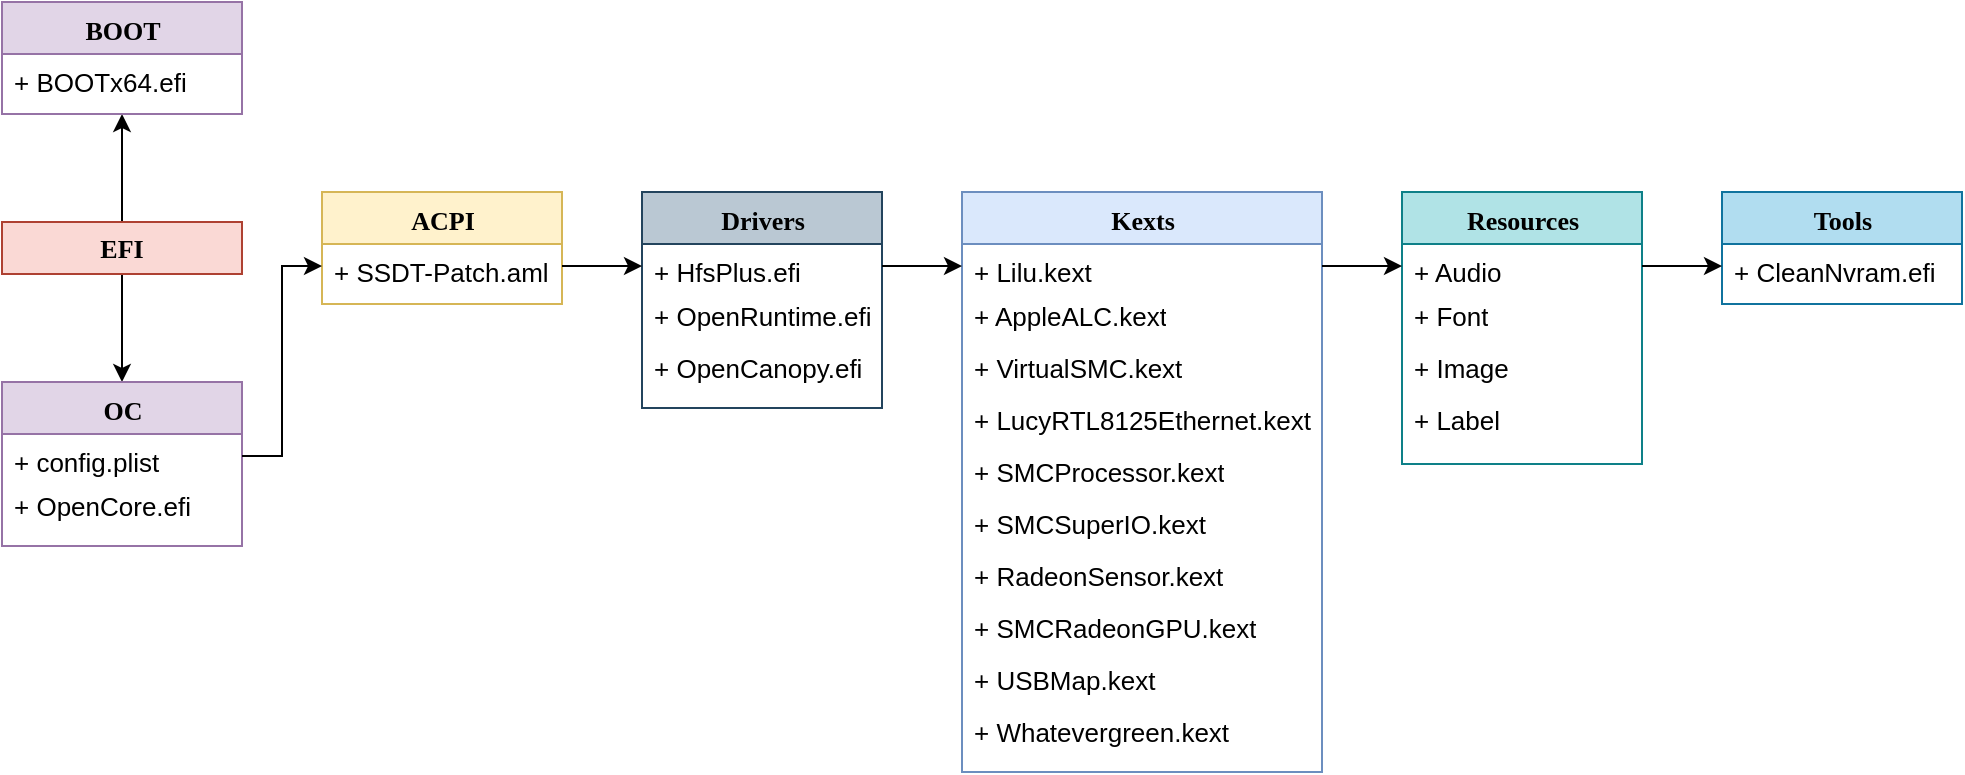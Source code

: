 <mxfile version="20.5.1" type="github">
  <diagram name="Page-1" id="9f46799a-70d6-7492-0946-bef42562c5a5">
    <mxGraphModel dx="1673" dy="879" grid="1" gridSize="10" guides="1" tooltips="1" connect="1" arrows="1" fold="1" page="1" pageScale="1" pageWidth="1100" pageHeight="850" background="none" math="0" shadow="0">
      <root>
        <mxCell id="0" />
        <mxCell id="1" parent="0" />
        <mxCell id="ako7mKqaWkMYn8Wf8Trb-88" style="edgeStyle=orthogonalEdgeStyle;rounded=0;orthogonalLoop=1;jettySize=auto;html=1;exitX=0.5;exitY=1;exitDx=0;exitDy=0;entryX=0.5;entryY=0;entryDx=0;entryDy=0;fontSize=13;" edge="1" parent="1" source="ako7mKqaWkMYn8Wf8Trb-12" target="ako7mKqaWkMYn8Wf8Trb-25">
          <mxGeometry relative="1" as="geometry" />
        </mxCell>
        <mxCell id="ako7mKqaWkMYn8Wf8Trb-92" style="edgeStyle=orthogonalEdgeStyle;rounded=0;orthogonalLoop=1;jettySize=auto;html=1;exitX=0.5;exitY=0;exitDx=0;exitDy=0;entryX=0.5;entryY=1;entryDx=0;entryDy=0;fontSize=13;" edge="1" parent="1" source="ako7mKqaWkMYn8Wf8Trb-12" target="ako7mKqaWkMYn8Wf8Trb-90">
          <mxGeometry relative="1" as="geometry" />
        </mxCell>
        <mxCell id="ako7mKqaWkMYn8Wf8Trb-12" value="&lt;span style=&quot;font-family: Verdana; font-weight: 700; font-size: 13px;&quot;&gt;EFI&lt;/span&gt;" style="rounded=0;whiteSpace=wrap;html=1;fillColor=#fad9d5;strokeColor=#ae4132;fontSize=13;" vertex="1" parent="1">
          <mxGeometry x="60" y="320" width="120" height="26" as="geometry" />
        </mxCell>
        <mxCell id="ako7mKqaWkMYn8Wf8Trb-13" value="ACPI" style="swimlane;html=1;fontStyle=1;align=center;verticalAlign=top;childLayout=stackLayout;horizontal=1;startSize=26;horizontalStack=0;resizeParent=1;resizeLast=0;collapsible=1;marginBottom=0;swimlaneFillColor=#ffffff;rounded=0;shadow=0;comic=0;labelBackgroundColor=none;strokeWidth=1;fillColor=#fff2cc;fontFamily=Verdana;fontSize=13;strokeColor=#d6b656;" vertex="1" parent="1">
          <mxGeometry x="220" y="305" width="120" height="56" as="geometry" />
        </mxCell>
        <mxCell id="ako7mKqaWkMYn8Wf8Trb-14" value="+ SSDT-Patch.aml" style="text;html=1;strokeColor=none;fillColor=none;align=left;verticalAlign=top;spacingLeft=4;spacingRight=4;whiteSpace=wrap;overflow=hidden;rotatable=0;points=[[0,0.5],[1,0.5]];portConstraint=eastwest;fontSize=13;" vertex="1" parent="ako7mKqaWkMYn8Wf8Trb-13">
          <mxGeometry y="26" width="120" height="22" as="geometry" />
        </mxCell>
        <mxCell id="ako7mKqaWkMYn8Wf8Trb-25" value="OC" style="swimlane;html=1;fontStyle=1;align=center;verticalAlign=top;childLayout=stackLayout;horizontal=1;startSize=26;horizontalStack=0;resizeParent=1;resizeLast=0;collapsible=1;marginBottom=0;swimlaneFillColor=#ffffff;rounded=0;shadow=0;comic=0;labelBackgroundColor=none;strokeWidth=1;fillColor=#e1d5e7;fontFamily=Verdana;fontSize=13;strokeColor=#9673a6;" vertex="1" parent="1">
          <mxGeometry x="60" y="400" width="120" height="82" as="geometry" />
        </mxCell>
        <mxCell id="ako7mKqaWkMYn8Wf8Trb-26" value="+ config.plist" style="text;html=1;strokeColor=none;fillColor=none;align=left;verticalAlign=top;spacingLeft=4;spacingRight=4;whiteSpace=wrap;overflow=hidden;rotatable=0;points=[[0,0.5],[1,0.5]];portConstraint=eastwest;fontSize=13;" vertex="1" parent="ako7mKqaWkMYn8Wf8Trb-25">
          <mxGeometry y="26" width="120" height="22" as="geometry" />
        </mxCell>
        <mxCell id="ako7mKqaWkMYn8Wf8Trb-27" value="+ OpenCore.efi" style="text;html=1;strokeColor=none;fillColor=none;align=left;verticalAlign=top;spacingLeft=4;spacingRight=4;whiteSpace=wrap;overflow=hidden;rotatable=0;points=[[0,0.5],[1,0.5]];portConstraint=eastwest;fontSize=13;" vertex="1" parent="ako7mKqaWkMYn8Wf8Trb-25">
          <mxGeometry y="48" width="120" height="26" as="geometry" />
        </mxCell>
        <mxCell id="ako7mKqaWkMYn8Wf8Trb-34" value="Drivers" style="swimlane;html=1;fontStyle=1;align=center;verticalAlign=top;childLayout=stackLayout;horizontal=1;startSize=26;horizontalStack=0;resizeParent=1;resizeLast=0;collapsible=1;marginBottom=0;swimlaneFillColor=#ffffff;rounded=0;shadow=0;comic=0;labelBackgroundColor=none;strokeWidth=1;fillColor=#bac8d3;fontFamily=Verdana;fontSize=13;strokeColor=#23445d;" vertex="1" parent="1">
          <mxGeometry x="380" y="305" width="120" height="108" as="geometry" />
        </mxCell>
        <mxCell id="ako7mKqaWkMYn8Wf8Trb-35" value="+ HfsPlus.efi" style="text;html=1;strokeColor=none;fillColor=none;align=left;verticalAlign=top;spacingLeft=4;spacingRight=4;whiteSpace=wrap;overflow=hidden;rotatable=0;points=[[0,0.5],[1,0.5]];portConstraint=eastwest;fontSize=13;" vertex="1" parent="ako7mKqaWkMYn8Wf8Trb-34">
          <mxGeometry y="26" width="120" height="22" as="geometry" />
        </mxCell>
        <mxCell id="ako7mKqaWkMYn8Wf8Trb-36" value="+ OpenRuntime.efi" style="text;html=1;strokeColor=none;fillColor=none;align=left;verticalAlign=top;spacingLeft=4;spacingRight=4;whiteSpace=wrap;overflow=hidden;rotatable=0;points=[[0,0.5],[1,0.5]];portConstraint=eastwest;fontSize=13;" vertex="1" parent="ako7mKqaWkMYn8Wf8Trb-34">
          <mxGeometry y="48" width="120" height="26" as="geometry" />
        </mxCell>
        <mxCell id="ako7mKqaWkMYn8Wf8Trb-37" value="+ OpenCanopy.efi" style="text;html=1;strokeColor=none;fillColor=none;align=left;verticalAlign=top;spacingLeft=4;spacingRight=4;whiteSpace=wrap;overflow=hidden;rotatable=0;points=[[0,0.5],[1,0.5]];portConstraint=eastwest;fontSize=13;" vertex="1" parent="ako7mKqaWkMYn8Wf8Trb-34">
          <mxGeometry y="74" width="120" height="26" as="geometry" />
        </mxCell>
        <mxCell id="ako7mKqaWkMYn8Wf8Trb-44" style="edgeStyle=orthogonalEdgeStyle;rounded=0;orthogonalLoop=1;jettySize=auto;html=1;exitX=1;exitY=0.5;exitDx=0;exitDy=0;entryX=0;entryY=0.5;entryDx=0;entryDy=0;fontSize=13;" edge="1" parent="1" source="ako7mKqaWkMYn8Wf8Trb-26" target="ako7mKqaWkMYn8Wf8Trb-14">
          <mxGeometry relative="1" as="geometry" />
        </mxCell>
        <mxCell id="ako7mKqaWkMYn8Wf8Trb-45" style="edgeStyle=orthogonalEdgeStyle;rounded=0;orthogonalLoop=1;jettySize=auto;html=1;exitX=1;exitY=0.5;exitDx=0;exitDy=0;entryX=0;entryY=0.5;entryDx=0;entryDy=0;fontSize=13;" edge="1" parent="1" source="ako7mKqaWkMYn8Wf8Trb-14" target="ako7mKqaWkMYn8Wf8Trb-35">
          <mxGeometry relative="1" as="geometry" />
        </mxCell>
        <mxCell id="ako7mKqaWkMYn8Wf8Trb-46" value="Kexts" style="swimlane;html=1;fontStyle=1;align=center;verticalAlign=top;childLayout=stackLayout;horizontal=1;startSize=26;horizontalStack=0;resizeParent=1;resizeLast=0;collapsible=1;marginBottom=0;swimlaneFillColor=#ffffff;rounded=0;shadow=0;comic=0;labelBackgroundColor=none;strokeWidth=1;fillColor=#dae8fc;fontFamily=Verdana;fontSize=13;strokeColor=#6c8ebf;" vertex="1" parent="1">
          <mxGeometry x="540" y="305" width="180" height="290" as="geometry" />
        </mxCell>
        <mxCell id="ako7mKqaWkMYn8Wf8Trb-47" value="+ Lilu.kext" style="text;html=1;strokeColor=none;fillColor=none;align=left;verticalAlign=top;spacingLeft=4;spacingRight=4;whiteSpace=wrap;overflow=hidden;rotatable=0;points=[[0,0.5],[1,0.5]];portConstraint=eastwest;fontSize=13;" vertex="1" parent="ako7mKqaWkMYn8Wf8Trb-46">
          <mxGeometry y="26" width="180" height="22" as="geometry" />
        </mxCell>
        <mxCell id="ako7mKqaWkMYn8Wf8Trb-48" value="+ AppleALC.kext" style="text;html=1;strokeColor=none;fillColor=none;align=left;verticalAlign=top;spacingLeft=4;spacingRight=4;whiteSpace=wrap;overflow=hidden;rotatable=0;points=[[0,0.5],[1,0.5]];portConstraint=eastwest;fontSize=13;" vertex="1" parent="ako7mKqaWkMYn8Wf8Trb-46">
          <mxGeometry y="48" width="180" height="26" as="geometry" />
        </mxCell>
        <mxCell id="ako7mKqaWkMYn8Wf8Trb-49" value="+ VirtualSMC.kext" style="text;html=1;strokeColor=none;fillColor=none;align=left;verticalAlign=top;spacingLeft=4;spacingRight=4;whiteSpace=wrap;overflow=hidden;rotatable=0;points=[[0,0.5],[1,0.5]];portConstraint=eastwest;fontSize=13;" vertex="1" parent="ako7mKqaWkMYn8Wf8Trb-46">
          <mxGeometry y="74" width="180" height="26" as="geometry" />
        </mxCell>
        <mxCell id="ako7mKqaWkMYn8Wf8Trb-50" value="+ LucyRTL8125Ethernet.kext" style="text;html=1;strokeColor=none;fillColor=none;align=left;verticalAlign=top;spacingLeft=4;spacingRight=4;whiteSpace=wrap;overflow=hidden;rotatable=0;points=[[0,0.5],[1,0.5]];portConstraint=eastwest;fontSize=13;" vertex="1" parent="ako7mKqaWkMYn8Wf8Trb-46">
          <mxGeometry y="100" width="180" height="26" as="geometry" />
        </mxCell>
        <mxCell id="ako7mKqaWkMYn8Wf8Trb-51" value="+ SMCProcessor.kext" style="text;html=1;strokeColor=none;fillColor=none;align=left;verticalAlign=top;spacingLeft=4;spacingRight=4;whiteSpace=wrap;overflow=hidden;rotatable=0;points=[[0,0.5],[1,0.5]];portConstraint=eastwest;fontSize=13;" vertex="1" parent="ako7mKqaWkMYn8Wf8Trb-46">
          <mxGeometry y="126" width="180" height="26" as="geometry" />
        </mxCell>
        <mxCell id="ako7mKqaWkMYn8Wf8Trb-53" value="+ SMCSuperIO.kext" style="text;html=1;strokeColor=none;fillColor=none;align=left;verticalAlign=top;spacingLeft=4;spacingRight=4;whiteSpace=wrap;overflow=hidden;rotatable=0;points=[[0,0.5],[1,0.5]];portConstraint=eastwest;fontSize=13;" vertex="1" parent="ako7mKqaWkMYn8Wf8Trb-46">
          <mxGeometry y="152" width="180" height="26" as="geometry" />
        </mxCell>
        <mxCell id="ako7mKqaWkMYn8Wf8Trb-54" value="+ RadeonSensor.kext" style="text;html=1;strokeColor=none;fillColor=none;align=left;verticalAlign=top;spacingLeft=4;spacingRight=4;whiteSpace=wrap;overflow=hidden;rotatable=0;points=[[0,0.5],[1,0.5]];portConstraint=eastwest;fontSize=13;" vertex="1" parent="ako7mKqaWkMYn8Wf8Trb-46">
          <mxGeometry y="178" width="180" height="26" as="geometry" />
        </mxCell>
        <mxCell id="ako7mKqaWkMYn8Wf8Trb-57" value="+ SMCRadeonGPU.kext" style="text;html=1;strokeColor=none;fillColor=none;align=left;verticalAlign=top;spacingLeft=4;spacingRight=4;whiteSpace=wrap;overflow=hidden;rotatable=0;points=[[0,0.5],[1,0.5]];portConstraint=eastwest;fontSize=13;" vertex="1" parent="ako7mKqaWkMYn8Wf8Trb-46">
          <mxGeometry y="204" width="180" height="26" as="geometry" />
        </mxCell>
        <mxCell id="ako7mKqaWkMYn8Wf8Trb-58" value="+ USBMap.kext" style="text;html=1;strokeColor=none;fillColor=none;align=left;verticalAlign=top;spacingLeft=4;spacingRight=4;whiteSpace=wrap;overflow=hidden;rotatable=0;points=[[0,0.5],[1,0.5]];portConstraint=eastwest;fontSize=13;" vertex="1" parent="ako7mKqaWkMYn8Wf8Trb-46">
          <mxGeometry y="230" width="180" height="26" as="geometry" />
        </mxCell>
        <mxCell id="ako7mKqaWkMYn8Wf8Trb-59" value="+ Whatevergreen.kext" style="text;html=1;strokeColor=none;fillColor=none;align=left;verticalAlign=top;spacingLeft=4;spacingRight=4;whiteSpace=wrap;overflow=hidden;rotatable=0;points=[[0,0.5],[1,0.5]];portConstraint=eastwest;fontSize=13;" vertex="1" parent="ako7mKqaWkMYn8Wf8Trb-46">
          <mxGeometry y="256" width="180" height="26" as="geometry" />
        </mxCell>
        <mxCell id="ako7mKqaWkMYn8Wf8Trb-64" style="edgeStyle=orthogonalEdgeStyle;rounded=0;orthogonalLoop=1;jettySize=auto;html=1;exitX=1;exitY=0.5;exitDx=0;exitDy=0;entryX=0;entryY=0.5;entryDx=0;entryDy=0;fontSize=13;" edge="1" parent="1" source="ako7mKqaWkMYn8Wf8Trb-35" target="ako7mKqaWkMYn8Wf8Trb-47">
          <mxGeometry relative="1" as="geometry" />
        </mxCell>
        <mxCell id="ako7mKqaWkMYn8Wf8Trb-66" value="Resources" style="swimlane;html=1;fontStyle=1;align=center;verticalAlign=top;childLayout=stackLayout;horizontal=1;startSize=26;horizontalStack=0;resizeParent=1;resizeLast=0;collapsible=1;marginBottom=0;swimlaneFillColor=#ffffff;rounded=0;shadow=0;comic=0;labelBackgroundColor=none;strokeWidth=1;fillColor=#b0e3e6;fontFamily=Verdana;fontSize=13;strokeColor=#0e8088;" vertex="1" parent="1">
          <mxGeometry x="760" y="305" width="120" height="136" as="geometry" />
        </mxCell>
        <mxCell id="ako7mKqaWkMYn8Wf8Trb-67" value="+ Audio" style="text;html=1;strokeColor=none;fillColor=none;align=left;verticalAlign=top;spacingLeft=4;spacingRight=4;whiteSpace=wrap;overflow=hidden;rotatable=0;points=[[0,0.5],[1,0.5]];portConstraint=eastwest;fontSize=13;" vertex="1" parent="ako7mKqaWkMYn8Wf8Trb-66">
          <mxGeometry y="26" width="120" height="22" as="geometry" />
        </mxCell>
        <mxCell id="ako7mKqaWkMYn8Wf8Trb-68" value="+ Font" style="text;html=1;strokeColor=none;fillColor=none;align=left;verticalAlign=top;spacingLeft=4;spacingRight=4;whiteSpace=wrap;overflow=hidden;rotatable=0;points=[[0,0.5],[1,0.5]];portConstraint=eastwest;fontSize=13;" vertex="1" parent="ako7mKqaWkMYn8Wf8Trb-66">
          <mxGeometry y="48" width="120" height="26" as="geometry" />
        </mxCell>
        <mxCell id="ako7mKqaWkMYn8Wf8Trb-69" value="+ Image" style="text;html=1;strokeColor=none;fillColor=none;align=left;verticalAlign=top;spacingLeft=4;spacingRight=4;whiteSpace=wrap;overflow=hidden;rotatable=0;points=[[0,0.5],[1,0.5]];portConstraint=eastwest;fontSize=13;" vertex="1" parent="ako7mKqaWkMYn8Wf8Trb-66">
          <mxGeometry y="74" width="120" height="26" as="geometry" />
        </mxCell>
        <mxCell id="ako7mKqaWkMYn8Wf8Trb-70" value="+ Label" style="text;html=1;strokeColor=none;fillColor=none;align=left;verticalAlign=top;spacingLeft=4;spacingRight=4;whiteSpace=wrap;overflow=hidden;rotatable=0;points=[[0,0.5],[1,0.5]];portConstraint=eastwest;fontSize=13;" vertex="1" parent="ako7mKqaWkMYn8Wf8Trb-66">
          <mxGeometry y="100" width="120" height="26" as="geometry" />
        </mxCell>
        <mxCell id="ako7mKqaWkMYn8Wf8Trb-76" value="Tools" style="swimlane;html=1;fontStyle=1;align=center;verticalAlign=top;childLayout=stackLayout;horizontal=1;startSize=26;horizontalStack=0;resizeParent=1;resizeLast=0;collapsible=1;marginBottom=0;swimlaneFillColor=#ffffff;rounded=0;shadow=0;comic=0;labelBackgroundColor=none;strokeWidth=1;fillColor=#b1ddf0;fontFamily=Verdana;fontSize=13;strokeColor=#10739e;" vertex="1" parent="1">
          <mxGeometry x="920" y="305" width="120" height="56" as="geometry" />
        </mxCell>
        <mxCell id="ako7mKqaWkMYn8Wf8Trb-77" value="+ CleanNvram.efi" style="text;html=1;strokeColor=none;fillColor=none;align=left;verticalAlign=top;spacingLeft=4;spacingRight=4;whiteSpace=wrap;overflow=hidden;rotatable=0;points=[[0,0.5],[1,0.5]];portConstraint=eastwest;fontSize=13;" vertex="1" parent="ako7mKqaWkMYn8Wf8Trb-76">
          <mxGeometry y="26" width="120" height="22" as="geometry" />
        </mxCell>
        <mxCell id="ako7mKqaWkMYn8Wf8Trb-82" style="edgeStyle=orthogonalEdgeStyle;rounded=0;orthogonalLoop=1;jettySize=auto;html=1;exitX=1;exitY=0.5;exitDx=0;exitDy=0;entryX=0;entryY=0.5;entryDx=0;entryDy=0;fontSize=13;" edge="1" parent="1" source="ako7mKqaWkMYn8Wf8Trb-47" target="ako7mKqaWkMYn8Wf8Trb-67">
          <mxGeometry relative="1" as="geometry" />
        </mxCell>
        <mxCell id="ako7mKqaWkMYn8Wf8Trb-83" style="edgeStyle=orthogonalEdgeStyle;rounded=0;orthogonalLoop=1;jettySize=auto;html=1;exitX=1;exitY=0.5;exitDx=0;exitDy=0;entryX=0;entryY=0.5;entryDx=0;entryDy=0;fontSize=13;" edge="1" parent="1" source="ako7mKqaWkMYn8Wf8Trb-67" target="ako7mKqaWkMYn8Wf8Trb-77">
          <mxGeometry relative="1" as="geometry" />
        </mxCell>
        <mxCell id="ako7mKqaWkMYn8Wf8Trb-90" value="BOOT" style="swimlane;html=1;fontStyle=1;align=center;verticalAlign=top;childLayout=stackLayout;horizontal=1;startSize=26;horizontalStack=0;resizeParent=1;resizeLast=0;collapsible=1;marginBottom=0;swimlaneFillColor=#ffffff;rounded=0;shadow=0;comic=0;labelBackgroundColor=none;strokeWidth=1;fillColor=#e1d5e7;fontFamily=Verdana;fontSize=13;strokeColor=#9673a6;" vertex="1" parent="1">
          <mxGeometry x="60" y="210" width="120" height="56" as="geometry" />
        </mxCell>
        <mxCell id="ako7mKqaWkMYn8Wf8Trb-91" value="+ BOOTx64.efi" style="text;html=1;strokeColor=none;fillColor=none;align=left;verticalAlign=top;spacingLeft=4;spacingRight=4;whiteSpace=wrap;overflow=hidden;rotatable=0;points=[[0,0.5],[1,0.5]];portConstraint=eastwest;fontSize=13;" vertex="1" parent="ako7mKqaWkMYn8Wf8Trb-90">
          <mxGeometry y="26" width="120" height="22" as="geometry" />
        </mxCell>
      </root>
    </mxGraphModel>
  </diagram>
</mxfile>
